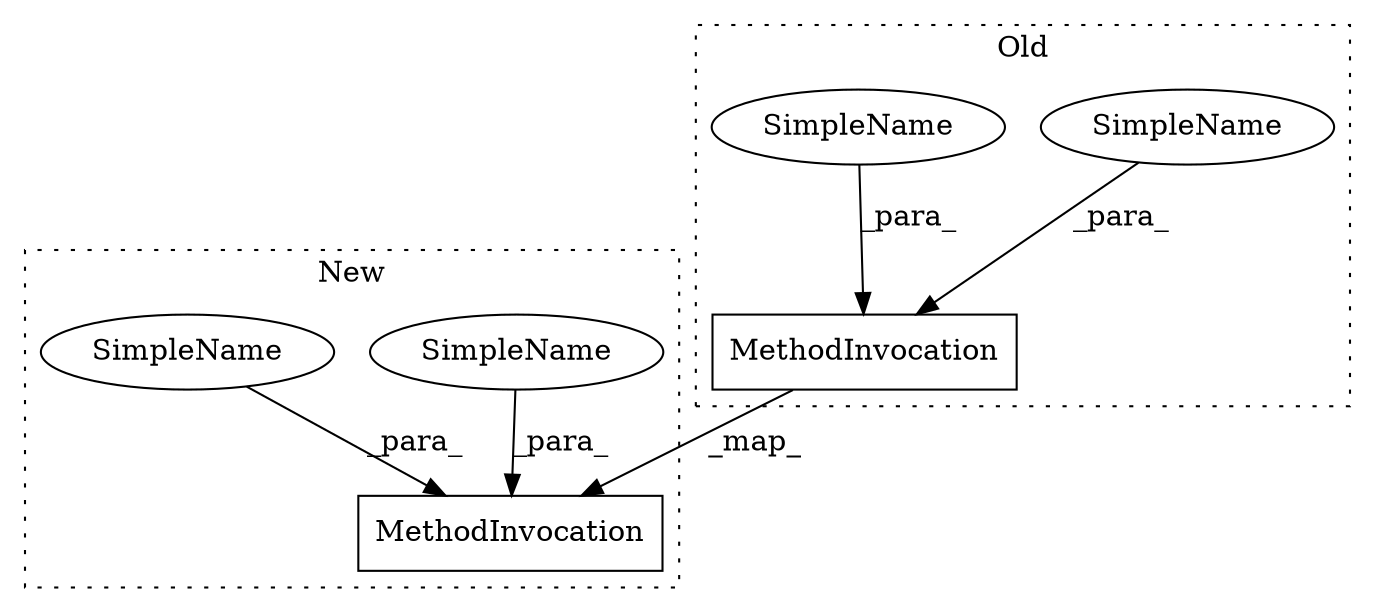 digraph G {
subgraph cluster0 {
2 [label="MethodInvocation" a="32" s="1787,1808" l="8,1" shape="box"];
3 [label="SimpleName" a="42" s="1799" l="2" shape="ellipse"];
4 [label="SimpleName" a="42" s="1803" l="5" shape="ellipse"];
label = "Old";
style="dotted";
}
subgraph cluster1 {
1 [label="MethodInvocation" a="32" s="21393,21412" l="8,1" shape="box"];
5 [label="SimpleName" a="42" s="21405" l="2" shape="ellipse"];
6 [label="SimpleName" a="42" s="21409" l="3" shape="ellipse"];
label = "New";
style="dotted";
}
2 -> 1 [label="_map_"];
3 -> 2 [label="_para_"];
4 -> 2 [label="_para_"];
5 -> 1 [label="_para_"];
6 -> 1 [label="_para_"];
}